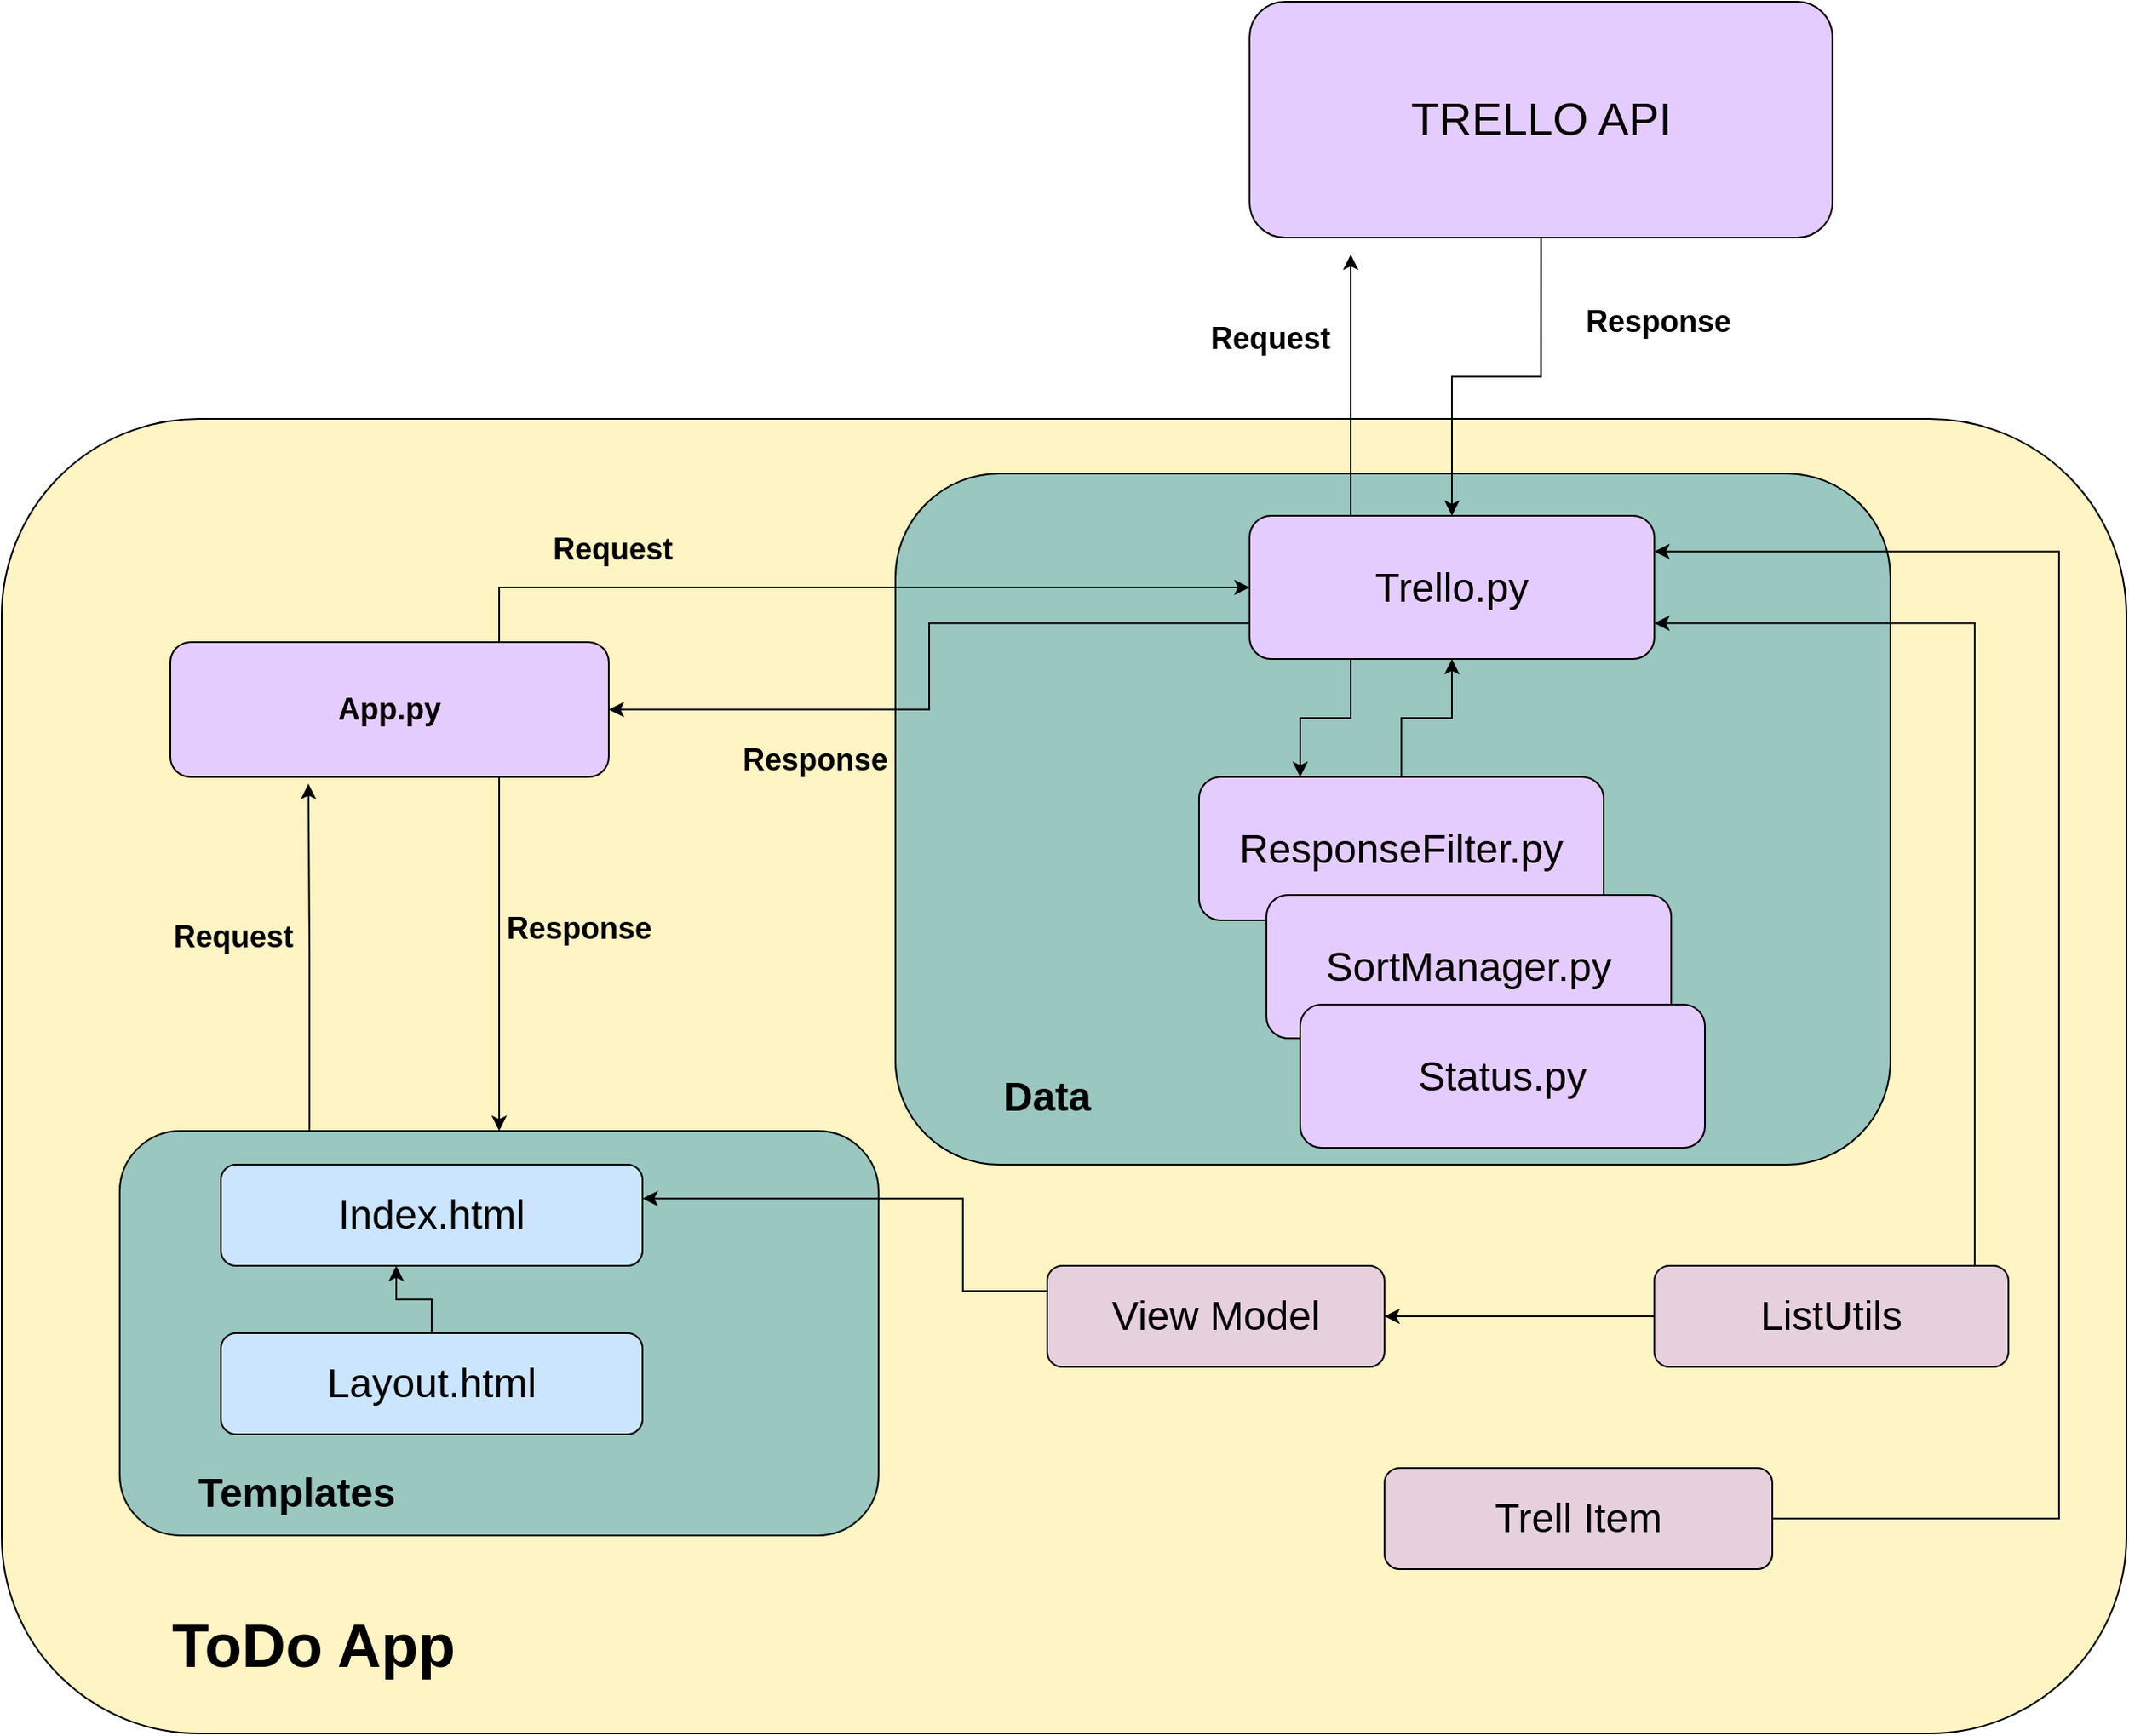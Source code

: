 <mxfile version="14.8.3" type="device"><diagram name="Page-1" id="5f0bae14-7c28-e335-631c-24af17079c00"><mxGraphModel dx="1892" dy="1870" grid="1" gridSize="10" guides="1" tooltips="1" connect="1" arrows="1" fold="1" page="1" pageScale="1" pageWidth="1100" pageHeight="850" background="none" math="0" shadow="0"><root><mxCell id="0"/><mxCell id="1" parent="0"/><mxCell id="00OIMnfouxI47a0n0OPS-2" value="" style="rounded=1;whiteSpace=wrap;html=1;fillColor=#FFF4C3;" vertex="1" parent="1"><mxGeometry x="30" y="87.5" width="1260" height="780" as="geometry"/></mxCell><mxCell id="00OIMnfouxI47a0n0OPS-4" value="" style="rounded=1;whiteSpace=wrap;html=1;fillColor=#9AC7BF;" vertex="1" parent="1"><mxGeometry x="560" y="120" width="590" height="410" as="geometry"/></mxCell><mxCell id="00OIMnfouxI47a0n0OPS-12" style="edgeStyle=orthogonalEdgeStyle;rounded=0;orthogonalLoop=1;jettySize=auto;html=1;exitX=0.5;exitY=1;exitDx=0;exitDy=0;fillColor=#808080;" edge="1" parent="1" source="ADKSStqFF3Gyr4nOH0FW-10" target="00OIMnfouxI47a0n0OPS-1"><mxGeometry relative="1" as="geometry"/></mxCell><mxCell id="ADKSStqFF3Gyr4nOH0FW-10" value="&lt;font style=&quot;font-size: 27px&quot;&gt;TRELLO API&lt;/font&gt;" style="rounded=1;whiteSpace=wrap;html=1;fillColor=#E5CCFF;" parent="1" vertex="1"><mxGeometry x="770" y="-160" width="345.67" height="140" as="geometry"/></mxCell><mxCell id="00OIMnfouxI47a0n0OPS-9" style="edgeStyle=orthogonalEdgeStyle;rounded=0;orthogonalLoop=1;jettySize=auto;html=1;exitX=0.25;exitY=0;exitDx=0;exitDy=0;fillColor=#808080;" edge="1" parent="1" source="00OIMnfouxI47a0n0OPS-1"><mxGeometry relative="1" as="geometry"><mxPoint x="830" y="-10" as="targetPoint"/></mxGeometry></mxCell><mxCell id="00OIMnfouxI47a0n0OPS-35" style="edgeStyle=orthogonalEdgeStyle;rounded=0;orthogonalLoop=1;jettySize=auto;html=1;exitX=0;exitY=0.75;exitDx=0;exitDy=0;entryX=1;entryY=0.5;entryDx=0;entryDy=0;fillColor=#808080;" edge="1" parent="1" source="00OIMnfouxI47a0n0OPS-1" target="00OIMnfouxI47a0n0OPS-15"><mxGeometry relative="1" as="geometry"/></mxCell><mxCell id="00OIMnfouxI47a0n0OPS-37" style="edgeStyle=orthogonalEdgeStyle;rounded=0;orthogonalLoop=1;jettySize=auto;html=1;exitX=0.25;exitY=1;exitDx=0;exitDy=0;entryX=0.25;entryY=0;entryDx=0;entryDy=0;fillColor=#808080;" edge="1" parent="1" source="00OIMnfouxI47a0n0OPS-1" target="00OIMnfouxI47a0n0OPS-6"><mxGeometry relative="1" as="geometry"/></mxCell><mxCell id="00OIMnfouxI47a0n0OPS-1" value="&lt;font style=&quot;font-size: 24px&quot;&gt;Trello.py&lt;/font&gt;" style="rounded=1;whiteSpace=wrap;html=1;fillColor=#E5CCFF;" vertex="1" parent="1"><mxGeometry x="770" y="145" width="240" height="85" as="geometry"/></mxCell><mxCell id="00OIMnfouxI47a0n0OPS-3" value="&lt;b&gt;&lt;font style=&quot;font-size: 36px&quot;&gt;ToDo App&lt;/font&gt;&lt;/b&gt;" style="text;html=1;strokeColor=none;fillColor=none;align=center;verticalAlign=middle;whiteSpace=wrap;rounded=0;" vertex="1" parent="1"><mxGeometry x="120" y="780" width="190" height="70" as="geometry"/></mxCell><mxCell id="00OIMnfouxI47a0n0OPS-38" style="edgeStyle=orthogonalEdgeStyle;rounded=0;orthogonalLoop=1;jettySize=auto;html=1;exitX=0.5;exitY=0;exitDx=0;exitDy=0;fillColor=#808080;" edge="1" parent="1" source="00OIMnfouxI47a0n0OPS-6" target="00OIMnfouxI47a0n0OPS-1"><mxGeometry relative="1" as="geometry"/></mxCell><mxCell id="00OIMnfouxI47a0n0OPS-6" value="&lt;font style=&quot;font-size: 24px&quot;&gt;ResponseFilter.py&lt;/font&gt;" style="rounded=1;whiteSpace=wrap;html=1;fillColor=#E5CCFF;" vertex="1" parent="1"><mxGeometry x="740" y="300" width="240" height="85" as="geometry"/></mxCell><mxCell id="00OIMnfouxI47a0n0OPS-7" value="&lt;span style=&quot;font-size: 24px&quot;&gt;SortManager.py&lt;/span&gt;" style="rounded=1;whiteSpace=wrap;html=1;fillColor=#E5CCFF;" vertex="1" parent="1"><mxGeometry x="780" y="370" width="240" height="85" as="geometry"/></mxCell><mxCell id="00OIMnfouxI47a0n0OPS-8" value="&lt;span style=&quot;font-size: 24px&quot;&gt;Status.py&lt;/span&gt;" style="rounded=1;whiteSpace=wrap;html=1;fillColor=#E5CCFF;" vertex="1" parent="1"><mxGeometry x="800" y="435" width="240" height="85" as="geometry"/></mxCell><mxCell id="00OIMnfouxI47a0n0OPS-31" style="edgeStyle=orthogonalEdgeStyle;rounded=0;orthogonalLoop=1;jettySize=auto;html=1;exitX=0.25;exitY=0;exitDx=0;exitDy=0;entryX=0.315;entryY=1.05;entryDx=0;entryDy=0;entryPerimeter=0;fillColor=#808080;" edge="1" parent="1" source="00OIMnfouxI47a0n0OPS-14" target="00OIMnfouxI47a0n0OPS-15"><mxGeometry relative="1" as="geometry"/></mxCell><mxCell id="00OIMnfouxI47a0n0OPS-14" value="" style="rounded=1;whiteSpace=wrap;html=1;fillColor=#9AC7BF;" vertex="1" parent="1"><mxGeometry x="100" y="510" width="450" height="240" as="geometry"/></mxCell><mxCell id="00OIMnfouxI47a0n0OPS-32" style="edgeStyle=orthogonalEdgeStyle;rounded=0;orthogonalLoop=1;jettySize=auto;html=1;exitX=0.75;exitY=1;exitDx=0;exitDy=0;entryX=0.5;entryY=0;entryDx=0;entryDy=0;fillColor=#808080;" edge="1" parent="1" source="00OIMnfouxI47a0n0OPS-15" target="00OIMnfouxI47a0n0OPS-14"><mxGeometry relative="1" as="geometry"/></mxCell><mxCell id="00OIMnfouxI47a0n0OPS-33" style="edgeStyle=orthogonalEdgeStyle;rounded=0;orthogonalLoop=1;jettySize=auto;html=1;exitX=0.75;exitY=0;exitDx=0;exitDy=0;entryX=0;entryY=0.5;entryDx=0;entryDy=0;fillColor=#808080;" edge="1" parent="1" source="00OIMnfouxI47a0n0OPS-15" target="00OIMnfouxI47a0n0OPS-1"><mxGeometry relative="1" as="geometry"/></mxCell><mxCell id="00OIMnfouxI47a0n0OPS-15" value="&lt;b&gt;&lt;font style=&quot;font-size: 18px&quot;&gt;App.py&lt;/font&gt;&lt;/b&gt;" style="rounded=1;whiteSpace=wrap;html=1;fillColor=#E5CCFF;" vertex="1" parent="1"><mxGeometry x="130" y="220" width="260" height="80" as="geometry"/></mxCell><mxCell id="00OIMnfouxI47a0n0OPS-23" value="&lt;font style=&quot;font-size: 24px&quot;&gt;Index.html&lt;/font&gt;" style="rounded=1;whiteSpace=wrap;html=1;fillColor=#CCE5FF;" vertex="1" parent="1"><mxGeometry x="160" y="530" width="250" height="60" as="geometry"/></mxCell><mxCell id="00OIMnfouxI47a0n0OPS-44" style="edgeStyle=orthogonalEdgeStyle;rounded=0;orthogonalLoop=1;jettySize=auto;html=1;exitX=0.5;exitY=0;exitDx=0;exitDy=0;entryX=0.416;entryY=1;entryDx=0;entryDy=0;entryPerimeter=0;fillColor=#808080;" edge="1" parent="1" source="00OIMnfouxI47a0n0OPS-25" target="00OIMnfouxI47a0n0OPS-23"><mxGeometry relative="1" as="geometry"/></mxCell><mxCell id="00OIMnfouxI47a0n0OPS-25" value="&lt;font style=&quot;font-size: 24px&quot;&gt;Layout.html&lt;/font&gt;" style="rounded=1;whiteSpace=wrap;html=1;fillColor=#CCE5FF;" vertex="1" parent="1"><mxGeometry x="160" y="630" width="250" height="60" as="geometry"/></mxCell><mxCell id="00OIMnfouxI47a0n0OPS-26" value="&lt;font style=&quot;font-size: 24px&quot;&gt;&lt;b&gt;Templates&lt;/b&gt;&lt;/font&gt;" style="text;html=1;strokeColor=none;fillColor=none;align=center;verticalAlign=middle;whiteSpace=wrap;rounded=0;" vertex="1" parent="1"><mxGeometry x="140" y="710" width="130" height="30" as="geometry"/></mxCell><mxCell id="00OIMnfouxI47a0n0OPS-41" style="edgeStyle=orthogonalEdgeStyle;rounded=0;orthogonalLoop=1;jettySize=auto;html=1;entryX=1;entryY=0.5;entryDx=0;entryDy=0;fillColor=#808080;" edge="1" parent="1" source="00OIMnfouxI47a0n0OPS-39" target="00OIMnfouxI47a0n0OPS-40"><mxGeometry relative="1" as="geometry"/></mxCell><mxCell id="00OIMnfouxI47a0n0OPS-56" style="edgeStyle=orthogonalEdgeStyle;rounded=0;orthogonalLoop=1;jettySize=auto;html=1;exitX=0.25;exitY=0;exitDx=0;exitDy=0;entryX=1;entryY=0.75;entryDx=0;entryDy=0;fillColor=#808080;" edge="1" parent="1" source="00OIMnfouxI47a0n0OPS-39" target="00OIMnfouxI47a0n0OPS-1"><mxGeometry relative="1" as="geometry"><Array as="points"><mxPoint x="1200" y="590"/><mxPoint x="1200" y="209"/></Array></mxGeometry></mxCell><mxCell id="00OIMnfouxI47a0n0OPS-39" value="&lt;font style=&quot;font-size: 24px&quot;&gt;ListUtils&lt;/font&gt;" style="rounded=1;whiteSpace=wrap;html=1;fillColor=#E6D0DE;" vertex="1" parent="1"><mxGeometry x="1010" y="590" width="210" height="60" as="geometry"/></mxCell><mxCell id="00OIMnfouxI47a0n0OPS-42" style="edgeStyle=orthogonalEdgeStyle;rounded=0;orthogonalLoop=1;jettySize=auto;html=1;exitX=0;exitY=0.25;exitDx=0;exitDy=0;entryX=0.689;entryY=0.167;entryDx=0;entryDy=0;entryPerimeter=0;fillColor=#808080;" edge="1" parent="1" source="00OIMnfouxI47a0n0OPS-40" target="00OIMnfouxI47a0n0OPS-14"><mxGeometry relative="1" as="geometry"/></mxCell><mxCell id="00OIMnfouxI47a0n0OPS-40" value="&lt;font style=&quot;font-size: 24px&quot;&gt;View Model&lt;/font&gt;" style="rounded=1;whiteSpace=wrap;html=1;fillColor=#E6D0DE;" vertex="1" parent="1"><mxGeometry x="650" y="590" width="200" height="60" as="geometry"/></mxCell><mxCell id="00OIMnfouxI47a0n0OPS-45" value="&lt;font style=&quot;font-size: 18px&quot;&gt;&lt;b&gt;Request&lt;/b&gt;&lt;/font&gt;" style="text;html=1;strokeColor=none;fillColor=none;align=center;verticalAlign=middle;whiteSpace=wrap;rounded=0;" vertex="1" parent="1"><mxGeometry x="135" y="385" width="65" height="20" as="geometry"/></mxCell><mxCell id="00OIMnfouxI47a0n0OPS-47" value="&lt;font style=&quot;font-size: 18px&quot;&gt;&lt;b&gt;Response&lt;/b&gt;&lt;/font&gt;" style="text;html=1;strokeColor=none;fillColor=none;align=center;verticalAlign=middle;whiteSpace=wrap;rounded=0;" vertex="1" parent="1"><mxGeometry x="340" y="380" width="65" height="20" as="geometry"/></mxCell><mxCell id="00OIMnfouxI47a0n0OPS-48" value="&lt;font style=&quot;font-size: 18px&quot;&gt;&lt;b&gt;Request&lt;/b&gt;&lt;/font&gt;" style="text;html=1;strokeColor=none;fillColor=none;align=center;verticalAlign=middle;whiteSpace=wrap;rounded=0;" vertex="1" parent="1"><mxGeometry x="360" y="155" width="65" height="20" as="geometry"/></mxCell><mxCell id="00OIMnfouxI47a0n0OPS-49" value="&lt;font style=&quot;font-size: 18px&quot;&gt;&lt;b&gt;Response&lt;/b&gt;&lt;/font&gt;" style="text;html=1;strokeColor=none;fillColor=none;align=center;verticalAlign=middle;whiteSpace=wrap;rounded=0;" vertex="1" parent="1"><mxGeometry x="480" y="280" width="65" height="20" as="geometry"/></mxCell><mxCell id="00OIMnfouxI47a0n0OPS-50" value="&lt;font style=&quot;font-size: 18px&quot;&gt;&lt;b&gt;Request&lt;/b&gt;&lt;/font&gt;" style="text;html=1;strokeColor=none;fillColor=none;align=center;verticalAlign=middle;whiteSpace=wrap;rounded=0;" vertex="1" parent="1"><mxGeometry x="750" y="30" width="65" height="20" as="geometry"/></mxCell><mxCell id="00OIMnfouxI47a0n0OPS-51" value="&lt;font style=&quot;font-size: 18px&quot;&gt;&lt;b&gt;Response&lt;/b&gt;&lt;/font&gt;" style="text;html=1;strokeColor=none;fillColor=none;align=center;verticalAlign=middle;whiteSpace=wrap;rounded=0;" vertex="1" parent="1"><mxGeometry x="980" y="20" width="65" height="20" as="geometry"/></mxCell><mxCell id="00OIMnfouxI47a0n0OPS-57" style="edgeStyle=orthogonalEdgeStyle;rounded=0;orthogonalLoop=1;jettySize=auto;html=1;exitX=1;exitY=0.5;exitDx=0;exitDy=0;entryX=1;entryY=0.25;entryDx=0;entryDy=0;fillColor=#808080;" edge="1" parent="1" source="00OIMnfouxI47a0n0OPS-54" target="00OIMnfouxI47a0n0OPS-1"><mxGeometry relative="1" as="geometry"><Array as="points"><mxPoint x="1250" y="740"/><mxPoint x="1250" y="166"/></Array></mxGeometry></mxCell><mxCell id="00OIMnfouxI47a0n0OPS-54" value="&lt;font style=&quot;font-size: 24px&quot;&gt;Trell Item&lt;/font&gt;" style="rounded=1;whiteSpace=wrap;html=1;fillColor=#E6D0DE;" vertex="1" parent="1"><mxGeometry x="850" y="710" width="230" height="60" as="geometry"/></mxCell><mxCell id="00OIMnfouxI47a0n0OPS-60" value="&lt;font style=&quot;font-size: 24px&quot;&gt;&lt;b&gt;Data&lt;/b&gt;&lt;/font&gt;" style="text;html=1;strokeColor=none;fillColor=none;align=center;verticalAlign=middle;whiteSpace=wrap;rounded=0;" vertex="1" parent="1"><mxGeometry x="630" y="480" width="40" height="20" as="geometry"/></mxCell></root></mxGraphModel></diagram></mxfile>